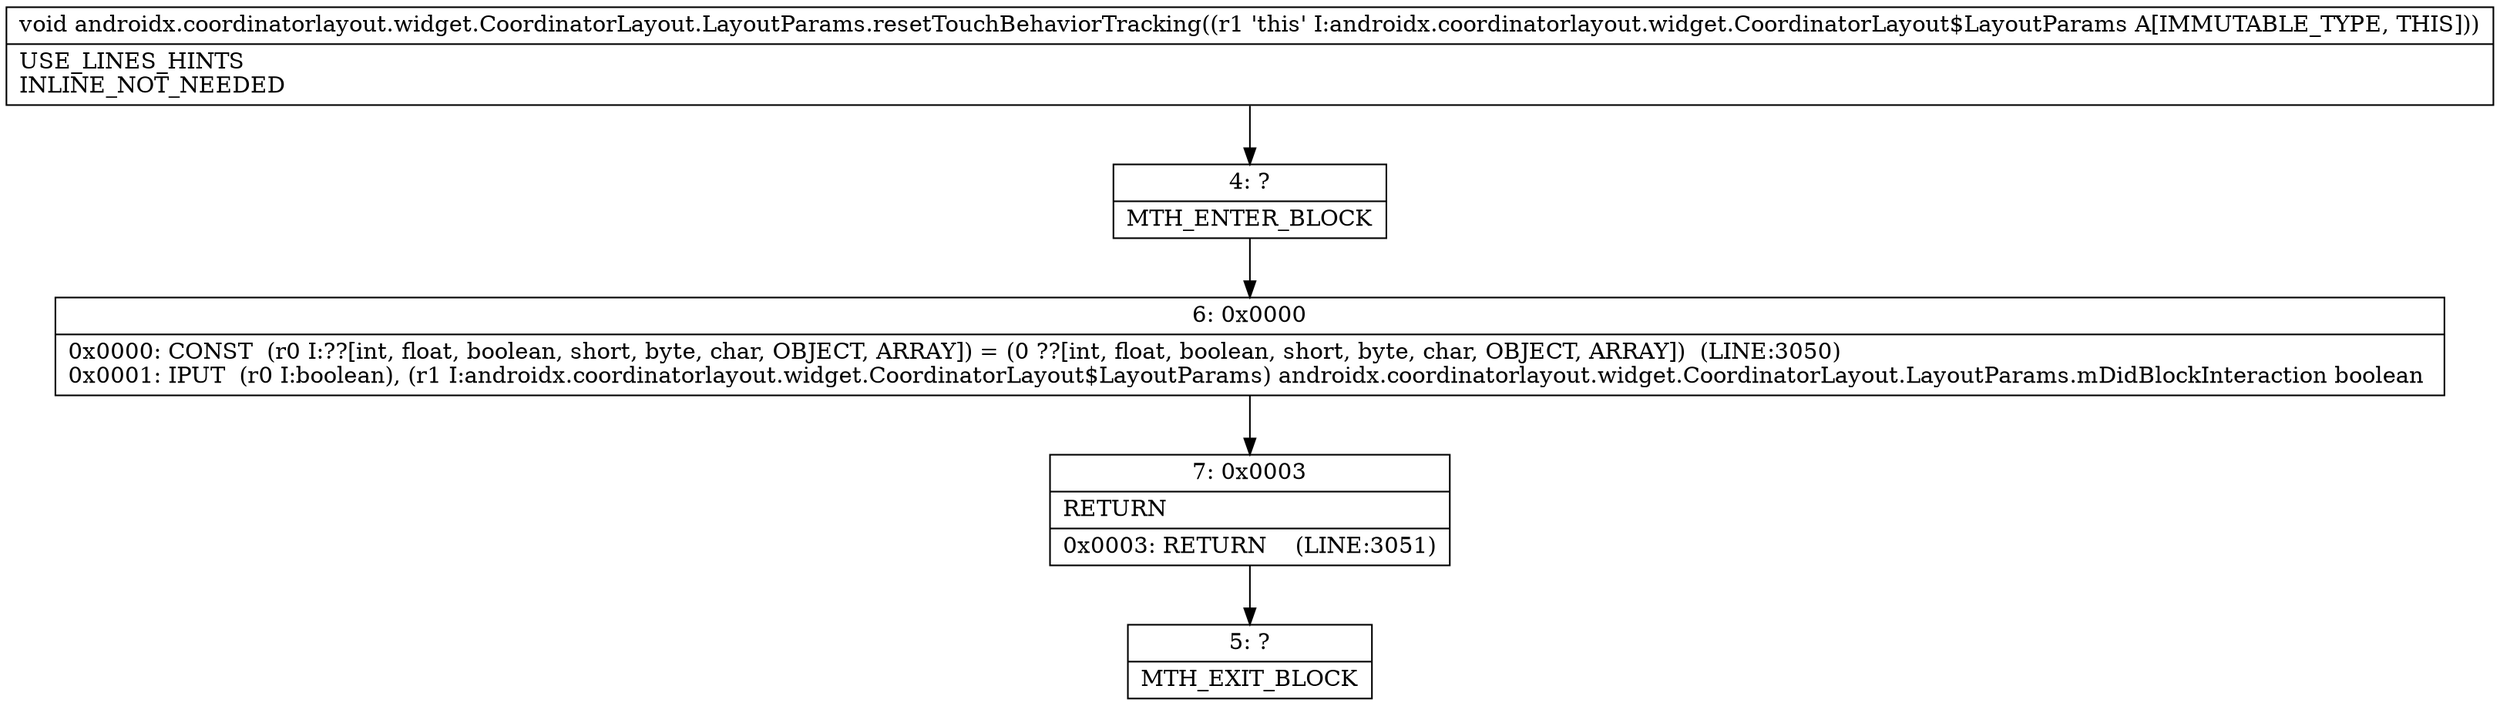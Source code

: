 digraph "CFG forandroidx.coordinatorlayout.widget.CoordinatorLayout.LayoutParams.resetTouchBehaviorTracking()V" {
Node_4 [shape=record,label="{4\:\ ?|MTH_ENTER_BLOCK\l}"];
Node_6 [shape=record,label="{6\:\ 0x0000|0x0000: CONST  (r0 I:??[int, float, boolean, short, byte, char, OBJECT, ARRAY]) = (0 ??[int, float, boolean, short, byte, char, OBJECT, ARRAY])  (LINE:3050)\l0x0001: IPUT  (r0 I:boolean), (r1 I:androidx.coordinatorlayout.widget.CoordinatorLayout$LayoutParams) androidx.coordinatorlayout.widget.CoordinatorLayout.LayoutParams.mDidBlockInteraction boolean \l}"];
Node_7 [shape=record,label="{7\:\ 0x0003|RETURN\l|0x0003: RETURN    (LINE:3051)\l}"];
Node_5 [shape=record,label="{5\:\ ?|MTH_EXIT_BLOCK\l}"];
MethodNode[shape=record,label="{void androidx.coordinatorlayout.widget.CoordinatorLayout.LayoutParams.resetTouchBehaviorTracking((r1 'this' I:androidx.coordinatorlayout.widget.CoordinatorLayout$LayoutParams A[IMMUTABLE_TYPE, THIS]))  | USE_LINES_HINTS\lINLINE_NOT_NEEDED\l}"];
MethodNode -> Node_4;Node_4 -> Node_6;
Node_6 -> Node_7;
Node_7 -> Node_5;
}

